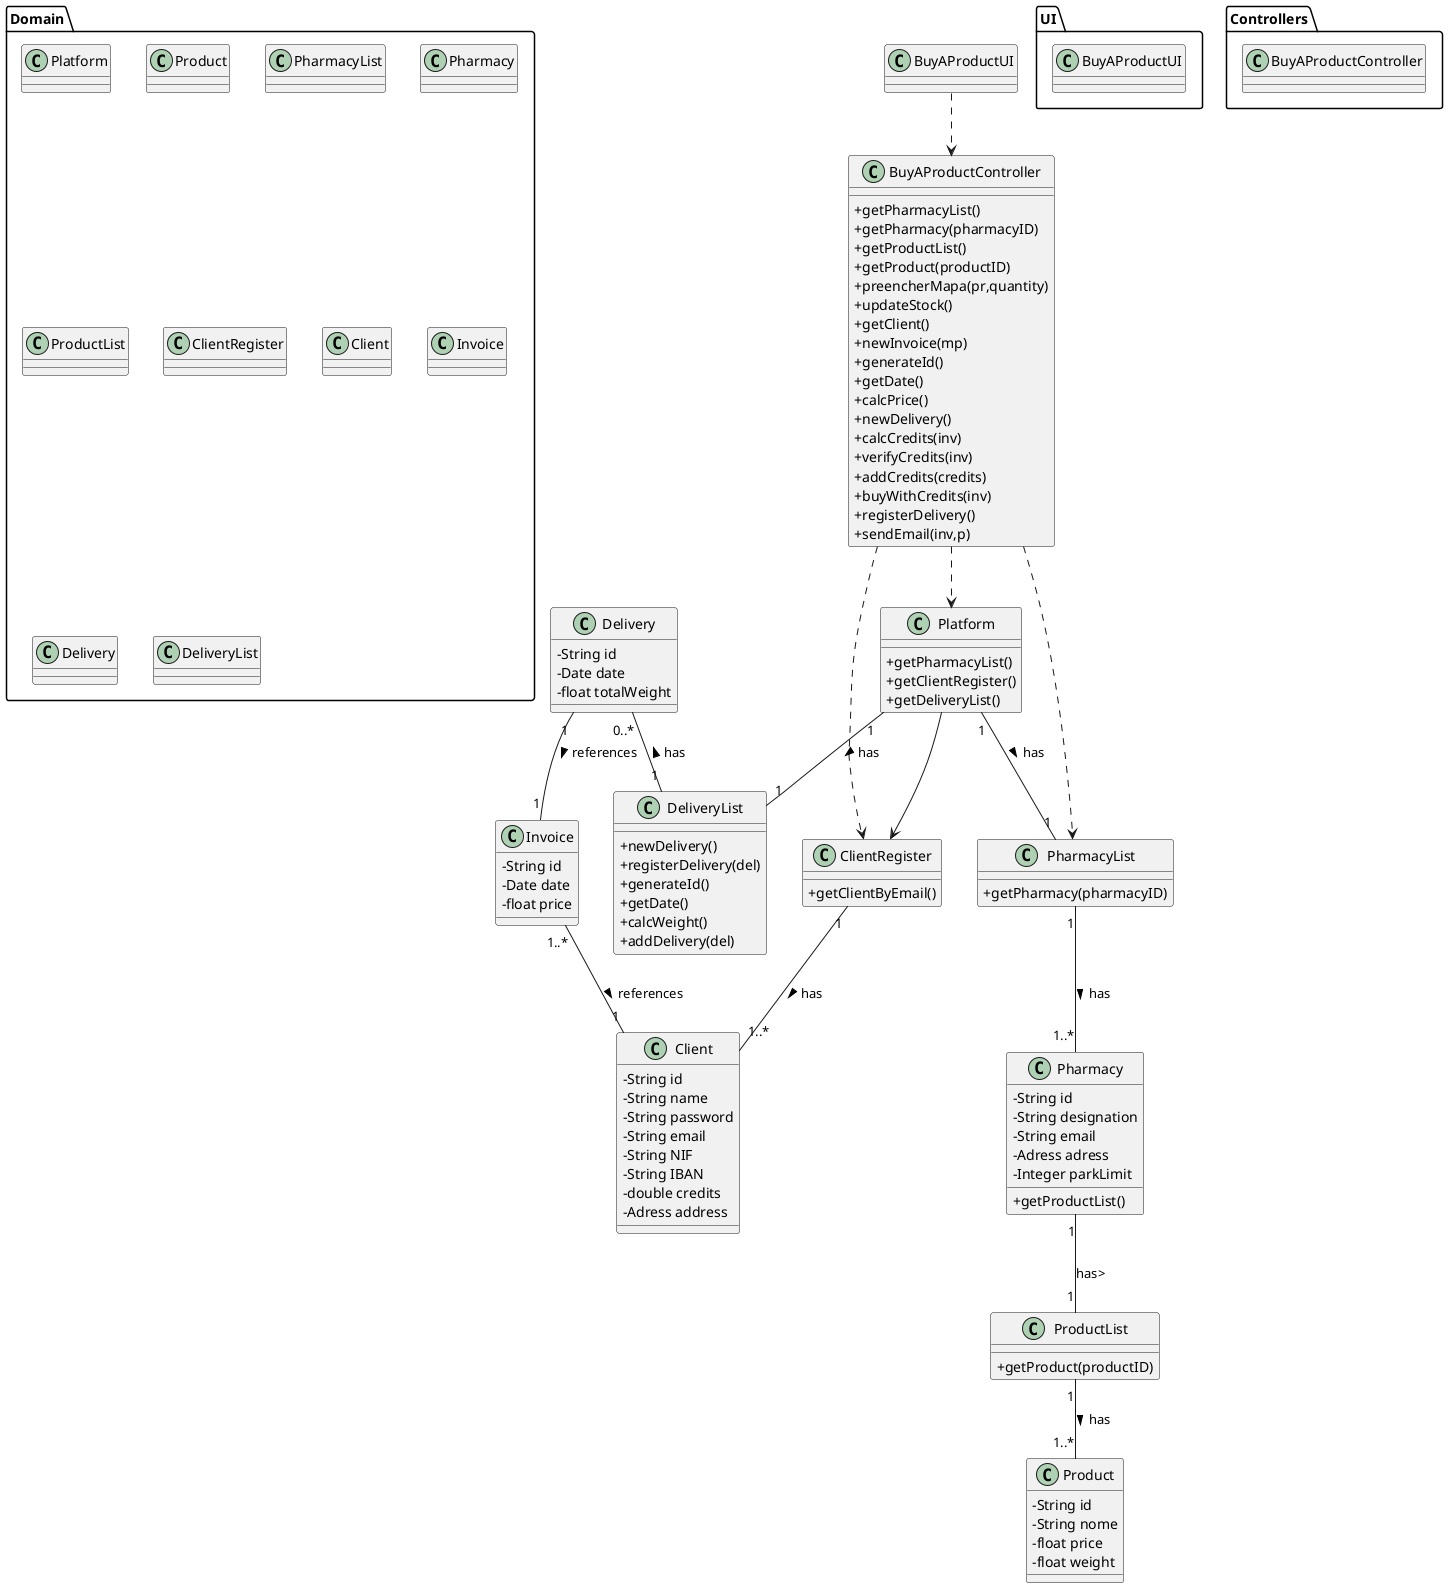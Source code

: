 @startuml
skinparam classAttributeIconSize 0

package UI <<Folder>> {
  class BuyAProductUI
}

package Controllers <<Folder>> {
  class BuyAProductController
}

package Domain <<Folder>> {
  class Platform
  class Product
  class PharmacyList
  class Pharmacy
  class ProductList
  class ClientRegister
  class Client
  class Invoice
  class Delivery
  class DeliveryList
}

class BuyAProductUI {
}

class DeliveryList{
  +newDelivery()
  +registerDelivery(del)
  +generateId()
  +getDate()
  +calcWeight()
  +addDelivery(del)


}

class Client{
-String id
-String name
-String password
-String email
-String NIF
-String IBAN
-double credits
-Adress address

}
class BuyAProductController {
  +getPharmacyList()
  +getPharmacy(pharmacyID)
  +getProductList()
  +getProduct(productID)
  +preencherMapa(pr,quantity)
  +updateStock()
  +getClient()
  +newInvoice(mp)
  +generateId()
  +getDate()
  +calcPrice()
  +newDelivery()
  +calcCredits(inv)
  +verifyCredits(inv)
  +addCredits(credits)
  +buyWithCredits(inv)
  +registerDelivery()
  +sendEmail(inv,p)
}

class Platform {
  +getPharmacyList()
  +getClientRegister()
  +getDeliveryList()
}

class ClientRegister {
  +getClientByEmail()

}

class Product {
  -String id
  -String nome
  -float price
  -float weight
}


class Pharmacy {
  -String id
  -String designation
  -String email
  -Adress adress
  -Integer parkLimit
  +getProductList()
}

class PharmacyList{
  +getPharmacy(pharmacyID)
}

class ProductList{
  +getProduct(productID)
}

class Invoice{
  -String id
  -Date date
  -float price
}

class Delivery{
  -String id
  -Date date
  -float totalWeight

}
BuyAProductUI ..> BuyAProductController

BuyAProductController ..> Platform
BuyAProductController ..> PharmacyList

BuyAProductController ..> ClientRegister
Platform --> ClientRegister

PharmacyList"1" -- "1..*" Pharmacy : has >
ProductList"1" -- "1..*" Product : has >
Pharmacy"1" -- "1" ProductList : has>
ClientRegister"1" -- "1..*" Client : has >

Invoice"1..*"-- "1" Client : references >

Delivery"1"--"1" Invoice : references >

Delivery"0..*"--"1" DeliveryList : has <

Platform"1"--"1" DeliveryList : has >

Platform"1"--"1" PharmacyList : has >

@enduml
